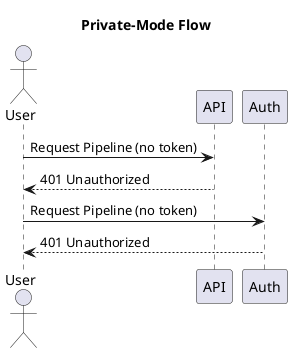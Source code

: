 @startuml

title Private-Mode Flow

actor User
participant API
participant Auth

User -> API   : Request Pipeline (no token)
API --> User  : 401 Unauthorized
User -> Auth  : Request Pipeline (no token)
Auth --> User : 401 Unauthorized

@enduml
